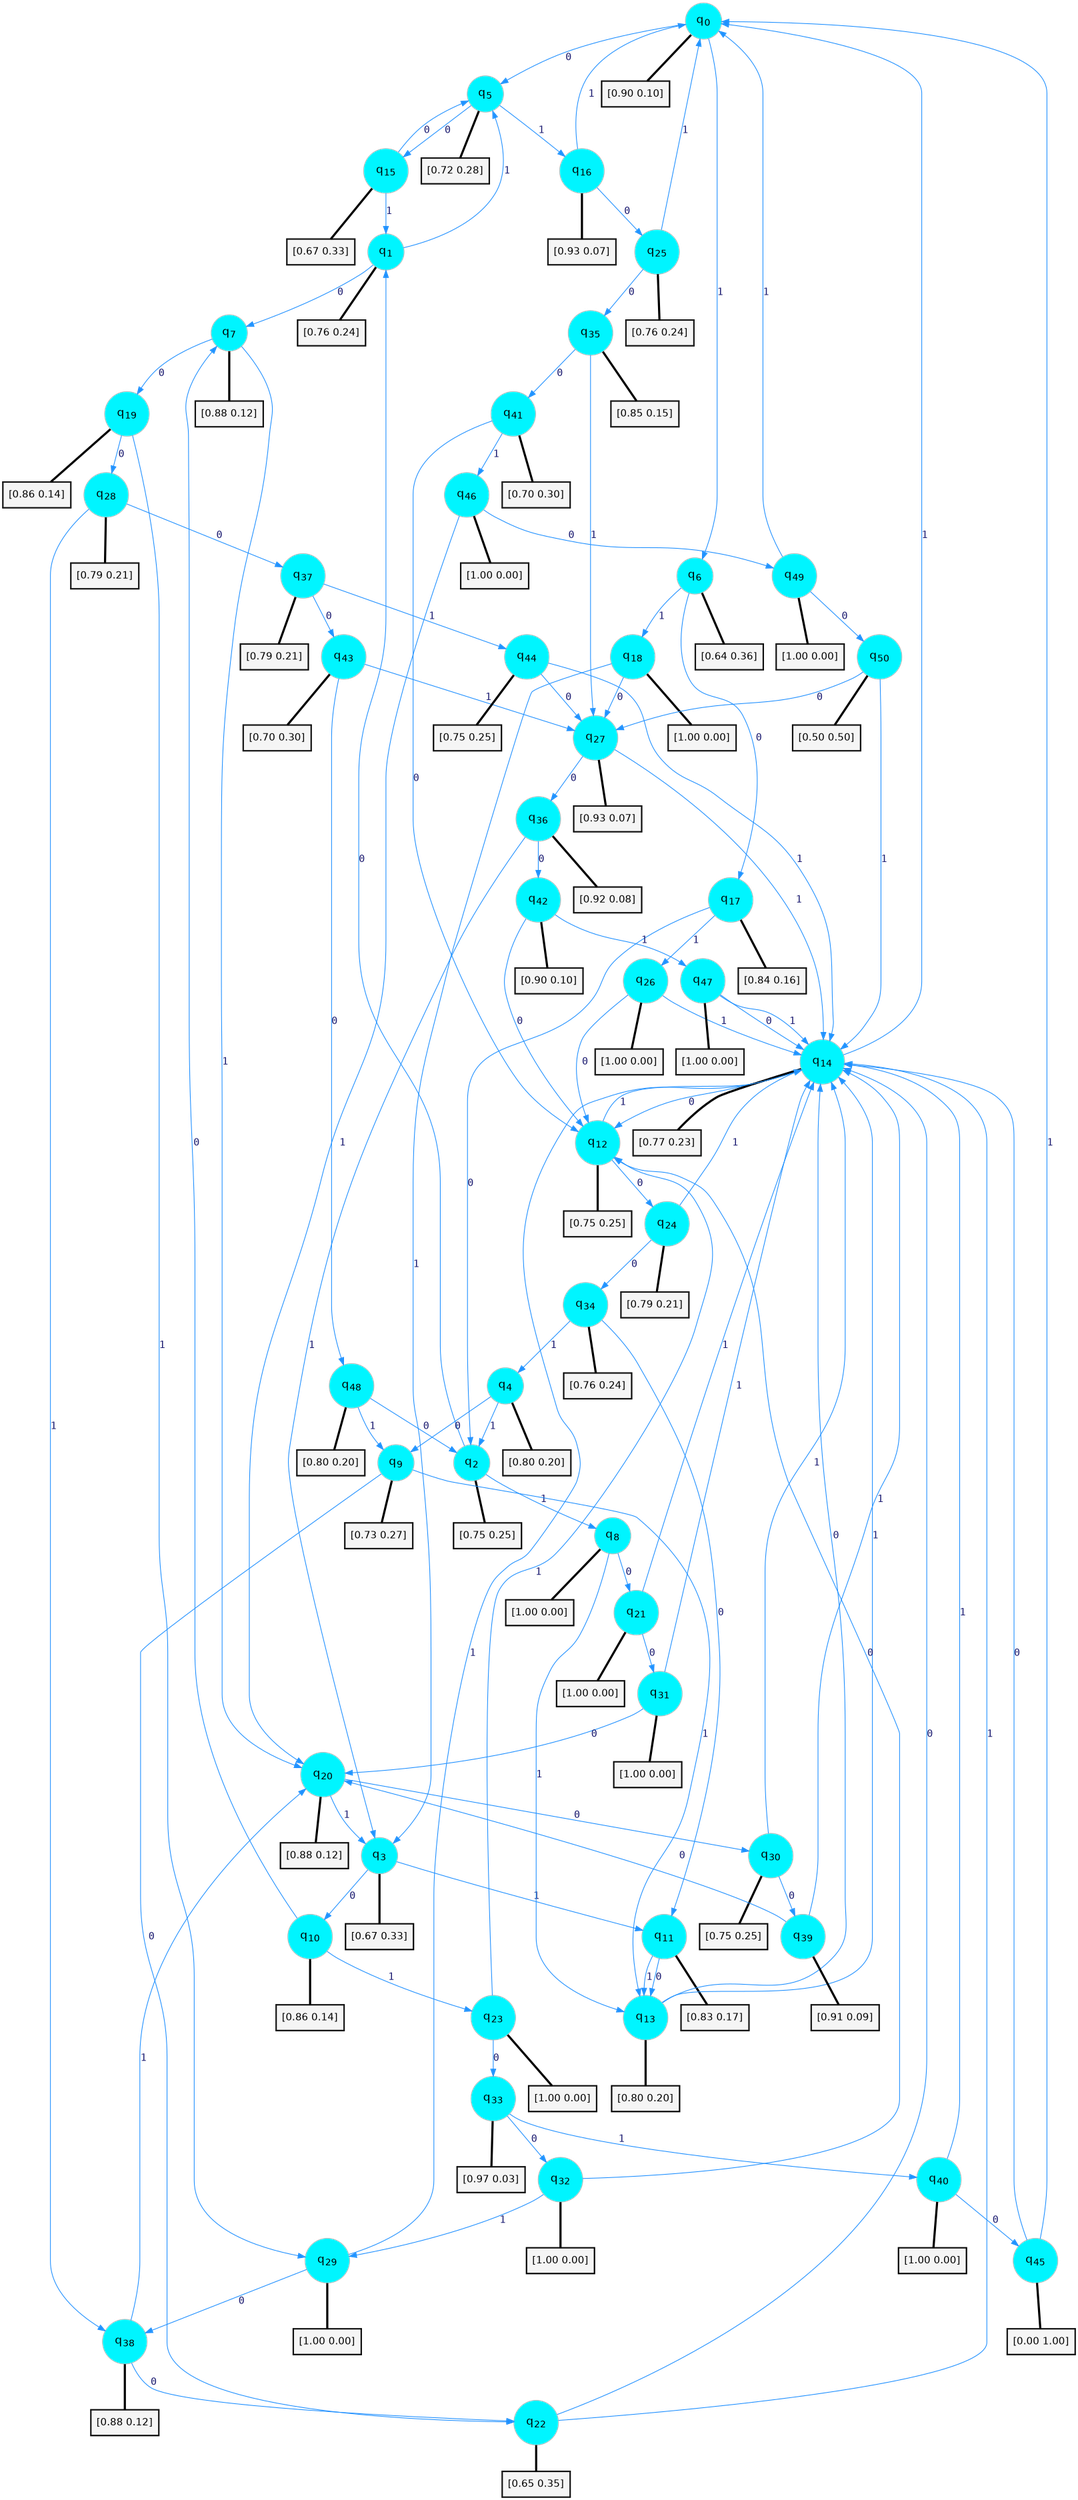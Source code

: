 digraph G {
graph [
bgcolor=transparent, dpi=300, rankdir=TD, size="40,25"];
node [
color=gray, fillcolor=turquoise1, fontcolor=black, fontname=Helvetica, fontsize=16, fontweight=bold, shape=circle, style=filled];
edge [
arrowsize=1, color=dodgerblue1, fontcolor=midnightblue, fontname=courier, fontweight=bold, penwidth=1, style=solid, weight=20];
0[label=<q<SUB>0</SUB>>];
1[label=<q<SUB>1</SUB>>];
2[label=<q<SUB>2</SUB>>];
3[label=<q<SUB>3</SUB>>];
4[label=<q<SUB>4</SUB>>];
5[label=<q<SUB>5</SUB>>];
6[label=<q<SUB>6</SUB>>];
7[label=<q<SUB>7</SUB>>];
8[label=<q<SUB>8</SUB>>];
9[label=<q<SUB>9</SUB>>];
10[label=<q<SUB>10</SUB>>];
11[label=<q<SUB>11</SUB>>];
12[label=<q<SUB>12</SUB>>];
13[label=<q<SUB>13</SUB>>];
14[label=<q<SUB>14</SUB>>];
15[label=<q<SUB>15</SUB>>];
16[label=<q<SUB>16</SUB>>];
17[label=<q<SUB>17</SUB>>];
18[label=<q<SUB>18</SUB>>];
19[label=<q<SUB>19</SUB>>];
20[label=<q<SUB>20</SUB>>];
21[label=<q<SUB>21</SUB>>];
22[label=<q<SUB>22</SUB>>];
23[label=<q<SUB>23</SUB>>];
24[label=<q<SUB>24</SUB>>];
25[label=<q<SUB>25</SUB>>];
26[label=<q<SUB>26</SUB>>];
27[label=<q<SUB>27</SUB>>];
28[label=<q<SUB>28</SUB>>];
29[label=<q<SUB>29</SUB>>];
30[label=<q<SUB>30</SUB>>];
31[label=<q<SUB>31</SUB>>];
32[label=<q<SUB>32</SUB>>];
33[label=<q<SUB>33</SUB>>];
34[label=<q<SUB>34</SUB>>];
35[label=<q<SUB>35</SUB>>];
36[label=<q<SUB>36</SUB>>];
37[label=<q<SUB>37</SUB>>];
38[label=<q<SUB>38</SUB>>];
39[label=<q<SUB>39</SUB>>];
40[label=<q<SUB>40</SUB>>];
41[label=<q<SUB>41</SUB>>];
42[label=<q<SUB>42</SUB>>];
43[label=<q<SUB>43</SUB>>];
44[label=<q<SUB>44</SUB>>];
45[label=<q<SUB>45</SUB>>];
46[label=<q<SUB>46</SUB>>];
47[label=<q<SUB>47</SUB>>];
48[label=<q<SUB>48</SUB>>];
49[label=<q<SUB>49</SUB>>];
50[label=<q<SUB>50</SUB>>];
51[label="[0.90 0.10]", shape=box,fontcolor=black, fontname=Helvetica, fontsize=14, penwidth=2, fillcolor=whitesmoke,color=black];
52[label="[0.76 0.24]", shape=box,fontcolor=black, fontname=Helvetica, fontsize=14, penwidth=2, fillcolor=whitesmoke,color=black];
53[label="[0.75 0.25]", shape=box,fontcolor=black, fontname=Helvetica, fontsize=14, penwidth=2, fillcolor=whitesmoke,color=black];
54[label="[0.67 0.33]", shape=box,fontcolor=black, fontname=Helvetica, fontsize=14, penwidth=2, fillcolor=whitesmoke,color=black];
55[label="[0.80 0.20]", shape=box,fontcolor=black, fontname=Helvetica, fontsize=14, penwidth=2, fillcolor=whitesmoke,color=black];
56[label="[0.72 0.28]", shape=box,fontcolor=black, fontname=Helvetica, fontsize=14, penwidth=2, fillcolor=whitesmoke,color=black];
57[label="[0.64 0.36]", shape=box,fontcolor=black, fontname=Helvetica, fontsize=14, penwidth=2, fillcolor=whitesmoke,color=black];
58[label="[0.88 0.12]", shape=box,fontcolor=black, fontname=Helvetica, fontsize=14, penwidth=2, fillcolor=whitesmoke,color=black];
59[label="[1.00 0.00]", shape=box,fontcolor=black, fontname=Helvetica, fontsize=14, penwidth=2, fillcolor=whitesmoke,color=black];
60[label="[0.73 0.27]", shape=box,fontcolor=black, fontname=Helvetica, fontsize=14, penwidth=2, fillcolor=whitesmoke,color=black];
61[label="[0.86 0.14]", shape=box,fontcolor=black, fontname=Helvetica, fontsize=14, penwidth=2, fillcolor=whitesmoke,color=black];
62[label="[0.83 0.17]", shape=box,fontcolor=black, fontname=Helvetica, fontsize=14, penwidth=2, fillcolor=whitesmoke,color=black];
63[label="[0.75 0.25]", shape=box,fontcolor=black, fontname=Helvetica, fontsize=14, penwidth=2, fillcolor=whitesmoke,color=black];
64[label="[0.80 0.20]", shape=box,fontcolor=black, fontname=Helvetica, fontsize=14, penwidth=2, fillcolor=whitesmoke,color=black];
65[label="[0.77 0.23]", shape=box,fontcolor=black, fontname=Helvetica, fontsize=14, penwidth=2, fillcolor=whitesmoke,color=black];
66[label="[0.67 0.33]", shape=box,fontcolor=black, fontname=Helvetica, fontsize=14, penwidth=2, fillcolor=whitesmoke,color=black];
67[label="[0.93 0.07]", shape=box,fontcolor=black, fontname=Helvetica, fontsize=14, penwidth=2, fillcolor=whitesmoke,color=black];
68[label="[0.84 0.16]", shape=box,fontcolor=black, fontname=Helvetica, fontsize=14, penwidth=2, fillcolor=whitesmoke,color=black];
69[label="[1.00 0.00]", shape=box,fontcolor=black, fontname=Helvetica, fontsize=14, penwidth=2, fillcolor=whitesmoke,color=black];
70[label="[0.86 0.14]", shape=box,fontcolor=black, fontname=Helvetica, fontsize=14, penwidth=2, fillcolor=whitesmoke,color=black];
71[label="[0.88 0.12]", shape=box,fontcolor=black, fontname=Helvetica, fontsize=14, penwidth=2, fillcolor=whitesmoke,color=black];
72[label="[1.00 0.00]", shape=box,fontcolor=black, fontname=Helvetica, fontsize=14, penwidth=2, fillcolor=whitesmoke,color=black];
73[label="[0.65 0.35]", shape=box,fontcolor=black, fontname=Helvetica, fontsize=14, penwidth=2, fillcolor=whitesmoke,color=black];
74[label="[1.00 0.00]", shape=box,fontcolor=black, fontname=Helvetica, fontsize=14, penwidth=2, fillcolor=whitesmoke,color=black];
75[label="[0.79 0.21]", shape=box,fontcolor=black, fontname=Helvetica, fontsize=14, penwidth=2, fillcolor=whitesmoke,color=black];
76[label="[0.76 0.24]", shape=box,fontcolor=black, fontname=Helvetica, fontsize=14, penwidth=2, fillcolor=whitesmoke,color=black];
77[label="[1.00 0.00]", shape=box,fontcolor=black, fontname=Helvetica, fontsize=14, penwidth=2, fillcolor=whitesmoke,color=black];
78[label="[0.93 0.07]", shape=box,fontcolor=black, fontname=Helvetica, fontsize=14, penwidth=2, fillcolor=whitesmoke,color=black];
79[label="[0.79 0.21]", shape=box,fontcolor=black, fontname=Helvetica, fontsize=14, penwidth=2, fillcolor=whitesmoke,color=black];
80[label="[1.00 0.00]", shape=box,fontcolor=black, fontname=Helvetica, fontsize=14, penwidth=2, fillcolor=whitesmoke,color=black];
81[label="[0.75 0.25]", shape=box,fontcolor=black, fontname=Helvetica, fontsize=14, penwidth=2, fillcolor=whitesmoke,color=black];
82[label="[1.00 0.00]", shape=box,fontcolor=black, fontname=Helvetica, fontsize=14, penwidth=2, fillcolor=whitesmoke,color=black];
83[label="[1.00 0.00]", shape=box,fontcolor=black, fontname=Helvetica, fontsize=14, penwidth=2, fillcolor=whitesmoke,color=black];
84[label="[0.97 0.03]", shape=box,fontcolor=black, fontname=Helvetica, fontsize=14, penwidth=2, fillcolor=whitesmoke,color=black];
85[label="[0.76 0.24]", shape=box,fontcolor=black, fontname=Helvetica, fontsize=14, penwidth=2, fillcolor=whitesmoke,color=black];
86[label="[0.85 0.15]", shape=box,fontcolor=black, fontname=Helvetica, fontsize=14, penwidth=2, fillcolor=whitesmoke,color=black];
87[label="[0.92 0.08]", shape=box,fontcolor=black, fontname=Helvetica, fontsize=14, penwidth=2, fillcolor=whitesmoke,color=black];
88[label="[0.79 0.21]", shape=box,fontcolor=black, fontname=Helvetica, fontsize=14, penwidth=2, fillcolor=whitesmoke,color=black];
89[label="[0.88 0.12]", shape=box,fontcolor=black, fontname=Helvetica, fontsize=14, penwidth=2, fillcolor=whitesmoke,color=black];
90[label="[0.91 0.09]", shape=box,fontcolor=black, fontname=Helvetica, fontsize=14, penwidth=2, fillcolor=whitesmoke,color=black];
91[label="[1.00 0.00]", shape=box,fontcolor=black, fontname=Helvetica, fontsize=14, penwidth=2, fillcolor=whitesmoke,color=black];
92[label="[0.70 0.30]", shape=box,fontcolor=black, fontname=Helvetica, fontsize=14, penwidth=2, fillcolor=whitesmoke,color=black];
93[label="[0.90 0.10]", shape=box,fontcolor=black, fontname=Helvetica, fontsize=14, penwidth=2, fillcolor=whitesmoke,color=black];
94[label="[0.70 0.30]", shape=box,fontcolor=black, fontname=Helvetica, fontsize=14, penwidth=2, fillcolor=whitesmoke,color=black];
95[label="[0.75 0.25]", shape=box,fontcolor=black, fontname=Helvetica, fontsize=14, penwidth=2, fillcolor=whitesmoke,color=black];
96[label="[0.00 1.00]", shape=box,fontcolor=black, fontname=Helvetica, fontsize=14, penwidth=2, fillcolor=whitesmoke,color=black];
97[label="[1.00 0.00]", shape=box,fontcolor=black, fontname=Helvetica, fontsize=14, penwidth=2, fillcolor=whitesmoke,color=black];
98[label="[1.00 0.00]", shape=box,fontcolor=black, fontname=Helvetica, fontsize=14, penwidth=2, fillcolor=whitesmoke,color=black];
99[label="[0.80 0.20]", shape=box,fontcolor=black, fontname=Helvetica, fontsize=14, penwidth=2, fillcolor=whitesmoke,color=black];
100[label="[1.00 0.00]", shape=box,fontcolor=black, fontname=Helvetica, fontsize=14, penwidth=2, fillcolor=whitesmoke,color=black];
101[label="[0.50 0.50]", shape=box,fontcolor=black, fontname=Helvetica, fontsize=14, penwidth=2, fillcolor=whitesmoke,color=black];
0->5 [label=0];
0->6 [label=1];
0->51 [arrowhead=none, penwidth=3,color=black];
1->7 [label=0];
1->5 [label=1];
1->52 [arrowhead=none, penwidth=3,color=black];
2->1 [label=0];
2->8 [label=1];
2->53 [arrowhead=none, penwidth=3,color=black];
3->10 [label=0];
3->11 [label=1];
3->54 [arrowhead=none, penwidth=3,color=black];
4->9 [label=0];
4->2 [label=1];
4->55 [arrowhead=none, penwidth=3,color=black];
5->15 [label=0];
5->16 [label=1];
5->56 [arrowhead=none, penwidth=3,color=black];
6->17 [label=0];
6->18 [label=1];
6->57 [arrowhead=none, penwidth=3,color=black];
7->19 [label=0];
7->20 [label=1];
7->58 [arrowhead=none, penwidth=3,color=black];
8->21 [label=0];
8->13 [label=1];
8->59 [arrowhead=none, penwidth=3,color=black];
9->22 [label=0];
9->13 [label=1];
9->60 [arrowhead=none, penwidth=3,color=black];
10->7 [label=0];
10->23 [label=1];
10->61 [arrowhead=none, penwidth=3,color=black];
11->13 [label=0];
11->13 [label=1];
11->62 [arrowhead=none, penwidth=3,color=black];
12->24 [label=0];
12->14 [label=1];
12->63 [arrowhead=none, penwidth=3,color=black];
13->14 [label=0];
13->14 [label=1];
13->64 [arrowhead=none, penwidth=3,color=black];
14->12 [label=0];
14->0 [label=1];
14->65 [arrowhead=none, penwidth=3,color=black];
15->5 [label=0];
15->1 [label=1];
15->66 [arrowhead=none, penwidth=3,color=black];
16->25 [label=0];
16->0 [label=1];
16->67 [arrowhead=none, penwidth=3,color=black];
17->2 [label=0];
17->26 [label=1];
17->68 [arrowhead=none, penwidth=3,color=black];
18->27 [label=0];
18->3 [label=1];
18->69 [arrowhead=none, penwidth=3,color=black];
19->28 [label=0];
19->29 [label=1];
19->70 [arrowhead=none, penwidth=3,color=black];
20->30 [label=0];
20->3 [label=1];
20->71 [arrowhead=none, penwidth=3,color=black];
21->31 [label=0];
21->14 [label=1];
21->72 [arrowhead=none, penwidth=3,color=black];
22->14 [label=0];
22->14 [label=1];
22->73 [arrowhead=none, penwidth=3,color=black];
23->33 [label=0];
23->12 [label=1];
23->74 [arrowhead=none, penwidth=3,color=black];
24->34 [label=0];
24->14 [label=1];
24->75 [arrowhead=none, penwidth=3,color=black];
25->35 [label=0];
25->0 [label=1];
25->76 [arrowhead=none, penwidth=3,color=black];
26->12 [label=0];
26->14 [label=1];
26->77 [arrowhead=none, penwidth=3,color=black];
27->36 [label=0];
27->14 [label=1];
27->78 [arrowhead=none, penwidth=3,color=black];
28->37 [label=0];
28->38 [label=1];
28->79 [arrowhead=none, penwidth=3,color=black];
29->38 [label=0];
29->14 [label=1];
29->80 [arrowhead=none, penwidth=3,color=black];
30->39 [label=0];
30->14 [label=1];
30->81 [arrowhead=none, penwidth=3,color=black];
31->20 [label=0];
31->14 [label=1];
31->82 [arrowhead=none, penwidth=3,color=black];
32->12 [label=0];
32->29 [label=1];
32->83 [arrowhead=none, penwidth=3,color=black];
33->32 [label=0];
33->40 [label=1];
33->84 [arrowhead=none, penwidth=3,color=black];
34->11 [label=0];
34->4 [label=1];
34->85 [arrowhead=none, penwidth=3,color=black];
35->41 [label=0];
35->27 [label=1];
35->86 [arrowhead=none, penwidth=3,color=black];
36->42 [label=0];
36->3 [label=1];
36->87 [arrowhead=none, penwidth=3,color=black];
37->43 [label=0];
37->44 [label=1];
37->88 [arrowhead=none, penwidth=3,color=black];
38->22 [label=0];
38->20 [label=1];
38->89 [arrowhead=none, penwidth=3,color=black];
39->20 [label=0];
39->14 [label=1];
39->90 [arrowhead=none, penwidth=3,color=black];
40->45 [label=0];
40->14 [label=1];
40->91 [arrowhead=none, penwidth=3,color=black];
41->12 [label=0];
41->46 [label=1];
41->92 [arrowhead=none, penwidth=3,color=black];
42->12 [label=0];
42->47 [label=1];
42->93 [arrowhead=none, penwidth=3,color=black];
43->48 [label=0];
43->27 [label=1];
43->94 [arrowhead=none, penwidth=3,color=black];
44->27 [label=0];
44->14 [label=1];
44->95 [arrowhead=none, penwidth=3,color=black];
45->14 [label=0];
45->0 [label=1];
45->96 [arrowhead=none, penwidth=3,color=black];
46->49 [label=0];
46->20 [label=1];
46->97 [arrowhead=none, penwidth=3,color=black];
47->14 [label=0];
47->14 [label=1];
47->98 [arrowhead=none, penwidth=3,color=black];
48->2 [label=0];
48->9 [label=1];
48->99 [arrowhead=none, penwidth=3,color=black];
49->50 [label=0];
49->0 [label=1];
49->100 [arrowhead=none, penwidth=3,color=black];
50->27 [label=0];
50->14 [label=1];
50->101 [arrowhead=none, penwidth=3,color=black];
}
